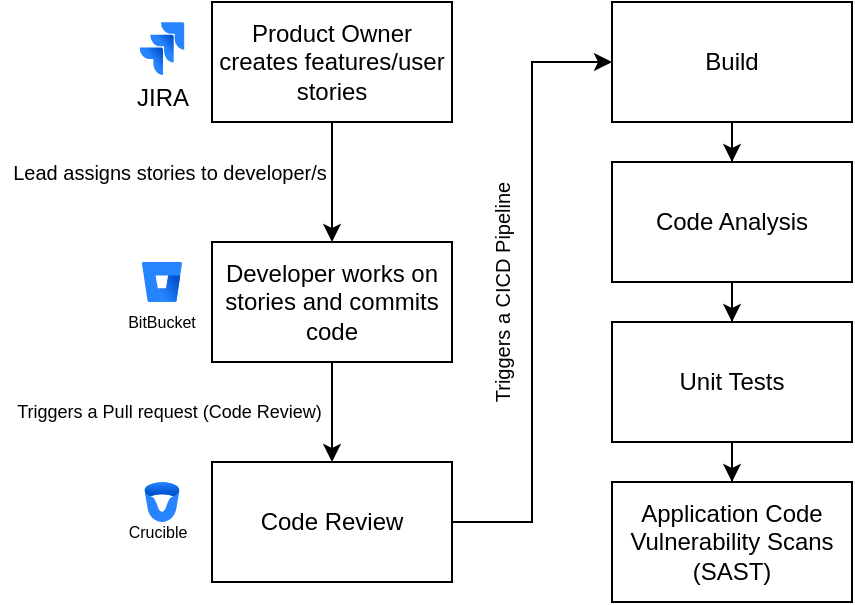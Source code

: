 <mxfile version="24.4.13" type="github">
  <diagram name="Page-1" id="VWCOT1s2UIXs_mF2nwTO">
    <mxGraphModel dx="662" dy="343" grid="1" gridSize="10" guides="1" tooltips="1" connect="1" arrows="1" fold="1" page="1" pageScale="1" pageWidth="850" pageHeight="1100" math="0" shadow="0">
      <root>
        <mxCell id="0" />
        <mxCell id="1" parent="0" />
        <mxCell id="LeMREfr2Gr5GjN9Xj37d-9" value="" style="edgeStyle=orthogonalEdgeStyle;rounded=0;orthogonalLoop=1;jettySize=auto;html=1;" edge="1" parent="1" source="LeMREfr2Gr5GjN9Xj37d-1" target="LeMREfr2Gr5GjN9Xj37d-7">
          <mxGeometry relative="1" as="geometry" />
        </mxCell>
        <mxCell id="LeMREfr2Gr5GjN9Xj37d-1" value="Product Owner creates features/user stories" style="rounded=0;whiteSpace=wrap;html=1;rotation=0;fillStyle=dots;" vertex="1" parent="1">
          <mxGeometry x="120" y="80" width="120" height="60" as="geometry" />
        </mxCell>
        <mxCell id="LeMREfr2Gr5GjN9Xj37d-6" value="" style="group" vertex="1" connectable="0" parent="1">
          <mxGeometry x="72.5" y="90" width="45" height="50" as="geometry" />
        </mxCell>
        <mxCell id="LeMREfr2Gr5GjN9Xj37d-4" value="" style="image;html=1;image=img/lib/atlassian/Jira_Logo.svg;" vertex="1" parent="LeMREfr2Gr5GjN9Xj37d-6">
          <mxGeometry x="11.25" width="22.5" height="26.562" as="geometry" />
        </mxCell>
        <mxCell id="LeMREfr2Gr5GjN9Xj37d-5" value="JIRA" style="text;html=1;align=center;verticalAlign=middle;whiteSpace=wrap;rounded=0;" vertex="1" parent="LeMREfr2Gr5GjN9Xj37d-6">
          <mxGeometry y="26.562" width="45" height="23.438" as="geometry" />
        </mxCell>
        <mxCell id="LeMREfr2Gr5GjN9Xj37d-15" value="" style="edgeStyle=orthogonalEdgeStyle;rounded=0;orthogonalLoop=1;jettySize=auto;html=1;" edge="1" parent="1" source="LeMREfr2Gr5GjN9Xj37d-7" target="LeMREfr2Gr5GjN9Xj37d-14">
          <mxGeometry relative="1" as="geometry" />
        </mxCell>
        <mxCell id="LeMREfr2Gr5GjN9Xj37d-7" value="Developer works on stories and commits code" style="rounded=0;whiteSpace=wrap;html=1;rotation=0;fillStyle=dots;" vertex="1" parent="1">
          <mxGeometry x="120" y="200" width="120" height="60" as="geometry" />
        </mxCell>
        <mxCell id="LeMREfr2Gr5GjN9Xj37d-8" value="&lt;font style=&quot;font-size: 10px;&quot;&gt;Lead assigns stories to developer/s&lt;/font&gt;" style="text;html=1;align=center;verticalAlign=middle;whiteSpace=wrap;rounded=0;fontSize=10;" vertex="1" parent="1">
          <mxGeometry x="14" y="150" width="170" height="30" as="geometry" />
        </mxCell>
        <mxCell id="LeMREfr2Gr5GjN9Xj37d-19" style="edgeStyle=orthogonalEdgeStyle;rounded=0;orthogonalLoop=1;jettySize=auto;html=1;entryX=0;entryY=0.5;entryDx=0;entryDy=0;" edge="1" parent="1" source="LeMREfr2Gr5GjN9Xj37d-14" target="LeMREfr2Gr5GjN9Xj37d-18">
          <mxGeometry relative="1" as="geometry" />
        </mxCell>
        <mxCell id="LeMREfr2Gr5GjN9Xj37d-14" value="Code Review" style="rounded=0;whiteSpace=wrap;html=1;rotation=0;fillStyle=dots;" vertex="1" parent="1">
          <mxGeometry x="120" y="310" width="120" height="60" as="geometry" />
        </mxCell>
        <mxCell id="LeMREfr2Gr5GjN9Xj37d-16" value="&lt;font style=&quot;font-size: 9px;&quot;&gt;Triggers a Pull request (Code Review)&amp;nbsp;&lt;/font&gt;" style="text;html=1;align=center;verticalAlign=middle;whiteSpace=wrap;rounded=0;fontSize=9;" vertex="1" parent="1">
          <mxGeometry x="15" y="270" width="170" height="30" as="geometry" />
        </mxCell>
        <mxCell id="LeMREfr2Gr5GjN9Xj37d-17" value="" style="group" vertex="1" connectable="0" parent="1">
          <mxGeometry x="70" y="210" width="50" height="40" as="geometry" />
        </mxCell>
        <mxCell id="LeMREfr2Gr5GjN9Xj37d-10" value="" style="image;html=1;image=img/lib/atlassian/Bitbucket_Logo.svg;" vertex="1" parent="LeMREfr2Gr5GjN9Xj37d-17">
          <mxGeometry x="15" width="20" height="20" as="geometry" />
        </mxCell>
        <mxCell id="LeMREfr2Gr5GjN9Xj37d-11" value="BitBucket" style="text;html=1;align=center;verticalAlign=middle;whiteSpace=wrap;rounded=0;fontSize=8;" vertex="1" parent="LeMREfr2Gr5GjN9Xj37d-17">
          <mxGeometry y="20" width="50" height="20" as="geometry" />
        </mxCell>
        <mxCell id="LeMREfr2Gr5GjN9Xj37d-23" value="" style="edgeStyle=orthogonalEdgeStyle;rounded=0;orthogonalLoop=1;jettySize=auto;html=1;" edge="1" parent="1" source="LeMREfr2Gr5GjN9Xj37d-18" target="LeMREfr2Gr5GjN9Xj37d-22">
          <mxGeometry relative="1" as="geometry" />
        </mxCell>
        <mxCell id="LeMREfr2Gr5GjN9Xj37d-18" value="Build" style="rounded=0;whiteSpace=wrap;html=1;rotation=0;fillStyle=dots;" vertex="1" parent="1">
          <mxGeometry x="320" y="80" width="120" height="60" as="geometry" />
        </mxCell>
        <mxCell id="LeMREfr2Gr5GjN9Xj37d-20" value="&lt;font style=&quot;font-size: 10px;&quot;&gt;Triggers a CICD Pipeline&lt;/font&gt;" style="text;html=1;align=center;verticalAlign=middle;whiteSpace=wrap;rounded=0;rotation=270;" vertex="1" parent="1">
          <mxGeometry x="180" y="210" width="170" height="30" as="geometry" />
        </mxCell>
        <mxCell id="LeMREfr2Gr5GjN9Xj37d-28" value="" style="edgeStyle=orthogonalEdgeStyle;rounded=0;orthogonalLoop=1;jettySize=auto;html=1;" edge="1" parent="1" source="LeMREfr2Gr5GjN9Xj37d-22" target="LeMREfr2Gr5GjN9Xj37d-27">
          <mxGeometry relative="1" as="geometry" />
        </mxCell>
        <mxCell id="LeMREfr2Gr5GjN9Xj37d-22" value="Code Analysis" style="rounded=0;whiteSpace=wrap;html=1;rotation=0;fillStyle=dots;" vertex="1" parent="1">
          <mxGeometry x="320" y="160" width="120" height="60" as="geometry" />
        </mxCell>
        <mxCell id="LeMREfr2Gr5GjN9Xj37d-26" value="" style="group" vertex="1" connectable="0" parent="1">
          <mxGeometry x="70" y="320" width="45.75" height="30" as="geometry" />
        </mxCell>
        <mxCell id="LeMREfr2Gr5GjN9Xj37d-24" value="" style="image;html=1;image=img/lib/atlassian/Crucible_Logo.svg;" vertex="1" parent="LeMREfr2Gr5GjN9Xj37d-26">
          <mxGeometry x="16.25" width="17.5" height="20" as="geometry" />
        </mxCell>
        <mxCell id="LeMREfr2Gr5GjN9Xj37d-25" value="Crucible" style="text;html=1;align=center;verticalAlign=middle;whiteSpace=wrap;rounded=0;fontSize=8;" vertex="1" parent="LeMREfr2Gr5GjN9Xj37d-26">
          <mxGeometry y="20" width="45.75" height="10" as="geometry" />
        </mxCell>
        <mxCell id="LeMREfr2Gr5GjN9Xj37d-30" value="" style="edgeStyle=orthogonalEdgeStyle;rounded=0;orthogonalLoop=1;jettySize=auto;html=1;" edge="1" parent="1" source="LeMREfr2Gr5GjN9Xj37d-27" target="LeMREfr2Gr5GjN9Xj37d-29">
          <mxGeometry relative="1" as="geometry" />
        </mxCell>
        <mxCell id="LeMREfr2Gr5GjN9Xj37d-27" value="Unit Tests" style="rounded=0;whiteSpace=wrap;html=1;rotation=0;fillStyle=dots;" vertex="1" parent="1">
          <mxGeometry x="320" y="240" width="120" height="60" as="geometry" />
        </mxCell>
        <mxCell id="LeMREfr2Gr5GjN9Xj37d-29" value="Application Code Vulnerability Scans (SAST)" style="rounded=0;whiteSpace=wrap;html=1;rotation=0;fillStyle=dots;" vertex="1" parent="1">
          <mxGeometry x="320" y="320" width="120" height="60" as="geometry" />
        </mxCell>
      </root>
    </mxGraphModel>
  </diagram>
</mxfile>
